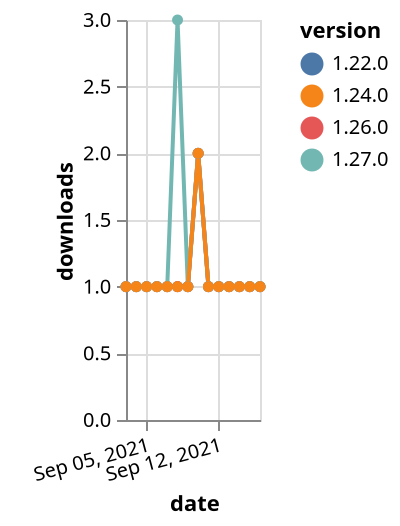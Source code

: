 {"$schema": "https://vega.github.io/schema/vega-lite/v5.json", "description": "A simple bar chart with embedded data.", "data": {"values": [{"date": "2021-09-03", "total": 240, "delta": 1, "version": "1.22.0"}, {"date": "2021-09-04", "total": 241, "delta": 1, "version": "1.22.0"}, {"date": "2021-09-05", "total": 242, "delta": 1, "version": "1.22.0"}, {"date": "2021-09-06", "total": 243, "delta": 1, "version": "1.22.0"}, {"date": "2021-09-07", "total": 244, "delta": 1, "version": "1.22.0"}, {"date": "2021-09-08", "total": 245, "delta": 1, "version": "1.22.0"}, {"date": "2021-09-09", "total": 246, "delta": 1, "version": "1.22.0"}, {"date": "2021-09-10", "total": 248, "delta": 2, "version": "1.22.0"}, {"date": "2021-09-11", "total": 249, "delta": 1, "version": "1.22.0"}, {"date": "2021-09-12", "total": 250, "delta": 1, "version": "1.22.0"}, {"date": "2021-09-13", "total": 251, "delta": 1, "version": "1.22.0"}, {"date": "2021-09-14", "total": 252, "delta": 1, "version": "1.22.0"}, {"date": "2021-09-15", "total": 253, "delta": 1, "version": "1.22.0"}, {"date": "2021-09-16", "total": 254, "delta": 1, "version": "1.22.0"}, {"date": "2021-09-03", "total": 192, "delta": 1, "version": "1.26.0"}, {"date": "2021-09-04", "total": 193, "delta": 1, "version": "1.26.0"}, {"date": "2021-09-05", "total": 194, "delta": 1, "version": "1.26.0"}, {"date": "2021-09-06", "total": 195, "delta": 1, "version": "1.26.0"}, {"date": "2021-09-07", "total": 196, "delta": 1, "version": "1.26.0"}, {"date": "2021-09-08", "total": 197, "delta": 1, "version": "1.26.0"}, {"date": "2021-09-09", "total": 198, "delta": 1, "version": "1.26.0"}, {"date": "2021-09-10", "total": 200, "delta": 2, "version": "1.26.0"}, {"date": "2021-09-11", "total": 201, "delta": 1, "version": "1.26.0"}, {"date": "2021-09-12", "total": 202, "delta": 1, "version": "1.26.0"}, {"date": "2021-09-13", "total": 203, "delta": 1, "version": "1.26.0"}, {"date": "2021-09-14", "total": 204, "delta": 1, "version": "1.26.0"}, {"date": "2021-09-15", "total": 205, "delta": 1, "version": "1.26.0"}, {"date": "2021-09-16", "total": 206, "delta": 1, "version": "1.26.0"}, {"date": "2021-09-03", "total": 162, "delta": 1, "version": "1.27.0"}, {"date": "2021-09-04", "total": 163, "delta": 1, "version": "1.27.0"}, {"date": "2021-09-05", "total": 164, "delta": 1, "version": "1.27.0"}, {"date": "2021-09-06", "total": 165, "delta": 1, "version": "1.27.0"}, {"date": "2021-09-07", "total": 166, "delta": 1, "version": "1.27.0"}, {"date": "2021-09-08", "total": 169, "delta": 3, "version": "1.27.0"}, {"date": "2021-09-09", "total": 170, "delta": 1, "version": "1.27.0"}, {"date": "2021-09-10", "total": 172, "delta": 2, "version": "1.27.0"}, {"date": "2021-09-11", "total": 173, "delta": 1, "version": "1.27.0"}, {"date": "2021-09-12", "total": 174, "delta": 1, "version": "1.27.0"}, {"date": "2021-09-13", "total": 175, "delta": 1, "version": "1.27.0"}, {"date": "2021-09-14", "total": 176, "delta": 1, "version": "1.27.0"}, {"date": "2021-09-15", "total": 177, "delta": 1, "version": "1.27.0"}, {"date": "2021-09-16", "total": 178, "delta": 1, "version": "1.27.0"}, {"date": "2021-09-03", "total": 206, "delta": 1, "version": "1.24.0"}, {"date": "2021-09-04", "total": 207, "delta": 1, "version": "1.24.0"}, {"date": "2021-09-05", "total": 208, "delta": 1, "version": "1.24.0"}, {"date": "2021-09-06", "total": 209, "delta": 1, "version": "1.24.0"}, {"date": "2021-09-07", "total": 210, "delta": 1, "version": "1.24.0"}, {"date": "2021-09-08", "total": 211, "delta": 1, "version": "1.24.0"}, {"date": "2021-09-09", "total": 212, "delta": 1, "version": "1.24.0"}, {"date": "2021-09-10", "total": 214, "delta": 2, "version": "1.24.0"}, {"date": "2021-09-11", "total": 215, "delta": 1, "version": "1.24.0"}, {"date": "2021-09-12", "total": 216, "delta": 1, "version": "1.24.0"}, {"date": "2021-09-13", "total": 217, "delta": 1, "version": "1.24.0"}, {"date": "2021-09-14", "total": 218, "delta": 1, "version": "1.24.0"}, {"date": "2021-09-15", "total": 219, "delta": 1, "version": "1.24.0"}, {"date": "2021-09-16", "total": 220, "delta": 1, "version": "1.24.0"}]}, "width": "container", "mark": {"type": "line", "point": {"filled": true}}, "encoding": {"x": {"field": "date", "type": "temporal", "timeUnit": "yearmonthdate", "title": "date", "axis": {"labelAngle": -15}}, "y": {"field": "delta", "type": "quantitative", "title": "downloads"}, "color": {"field": "version", "type": "nominal"}, "tooltip": {"field": "delta"}}}